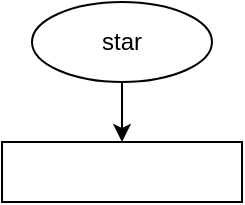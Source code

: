 <mxfile>
    <diagram id="rhSHPV2xaU6qeTQ1OkY4" name="Page-1">
        <mxGraphModel dx="650" dy="272" grid="1" gridSize="10" guides="1" tooltips="1" connect="1" arrows="1" fold="1" page="1" pageScale="1" pageWidth="850" pageHeight="1100" math="0" shadow="0">
            <root>
                <mxCell id="0"/>
                <mxCell id="1" parent="0"/>
                <mxCell id="4" value="" style="edgeStyle=none;html=1;" edge="1" parent="1" source="2" target="3">
                    <mxGeometry relative="1" as="geometry"/>
                </mxCell>
                <mxCell id="2" value="star" style="ellipse;whiteSpace=wrap;html=1;" vertex="1" parent="1">
                    <mxGeometry x="270" y="10" width="90" height="40" as="geometry"/>
                </mxCell>
                <mxCell id="3" value="" style="whiteSpace=wrap;html=1;" vertex="1" parent="1">
                    <mxGeometry x="255" y="80" width="120" height="30" as="geometry"/>
                </mxCell>
            </root>
        </mxGraphModel>
    </diagram>
</mxfile>